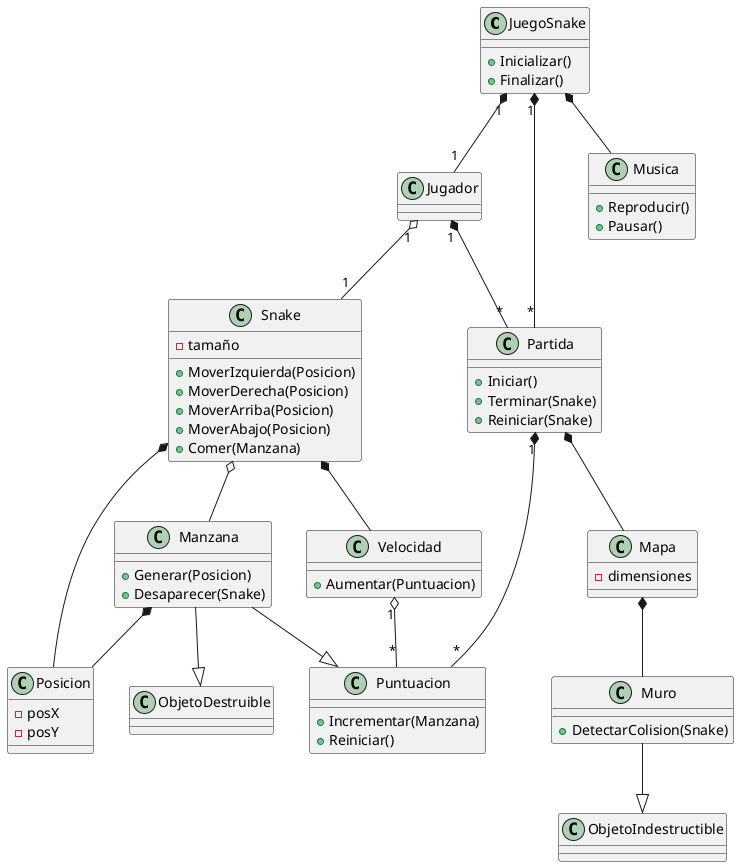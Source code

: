 @startuml Snake

class JuegoSnake {
    +Inicializar()
    +Finalizar()
}

class Jugador

class Snake {
    -tamaño
    +MoverIzquierda(Posicion)
    +MoverDerecha(Posicion)
    +MoverArriba(Posicion)
    +MoverAbajo(Posicion)
    +Comer(Manzana)
}

class Velocidad {
    +Aumentar(Puntuacion)
}

class Posicion {
    -posX
    -posY
}

class Manzana {
    +Generar(Posicion)
    +Desaparecer(Snake)
}

class ObjetoDestruible 

class ObjetoIndestructible

class Puntuacion {
    +Incrementar(Manzana)
    +Reiniciar()
}

class Mapa {
    -dimensiones
}

class Muro {
    +DetectarColision(Snake)
}

class Musica {
    +Reproducir()
    +Pausar()
}

class Partida {
    +Iniciar()
    +Terminar(Snake)
    +Reiniciar(Snake)
}

Partida *-- Mapa
Mapa *-- Muro
JuegoSnake "1" *-- "1" Jugador
Jugador "1" o-- "1" Snake
Jugador "1" *-- "*" Partida
Snake *-- Posicion
Snake o-- Manzana
Snake *-- Velocidad
Velocidad "1" o-- "*" Puntuacion
Manzana --|> ObjetoDestruible
Manzana --|> Puntuacion
Muro --|> ObjetoIndestructible
JuegoSnake *-- Musica
JuegoSnake "1" *-- "*" Partida
Partida "1" *-- "*" Puntuacion
Manzana *-- Posicion

@enduml